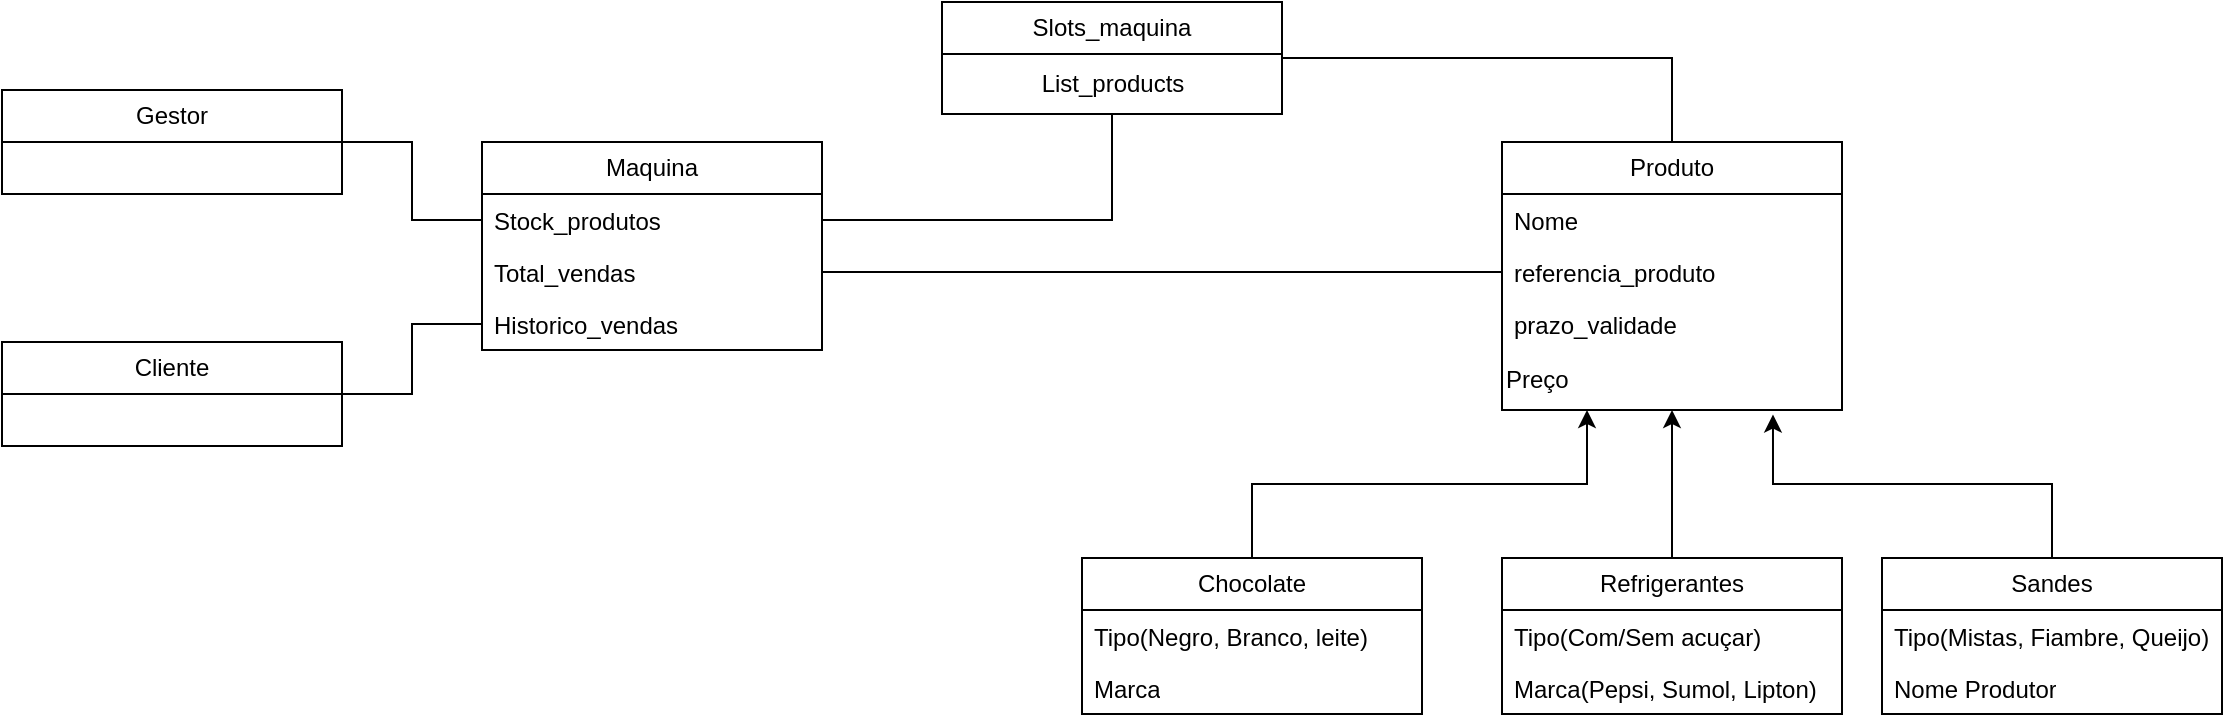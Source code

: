 <mxfile version="24.8.4">
  <diagram name="Page-1" id="iSveavdknO1jf3H-DOg8">
    <mxGraphModel dx="1434" dy="619" grid="1" gridSize="10" guides="1" tooltips="1" connect="1" arrows="1" fold="1" page="1" pageScale="1" pageWidth="850" pageHeight="1100" math="0" shadow="0">
      <root>
        <mxCell id="0" />
        <mxCell id="1" parent="0" />
        <mxCell id="m72lHEC76tjAHdLoGoB3-1" value="Chocolate" style="swimlane;fontStyle=0;childLayout=stackLayout;horizontal=1;startSize=26;fillColor=none;horizontalStack=0;resizeParent=1;resizeParentMax=0;resizeLast=0;collapsible=1;marginBottom=0;whiteSpace=wrap;html=1;" parent="1" vertex="1">
          <mxGeometry x="620" y="428" width="170" height="78" as="geometry" />
        </mxCell>
        <mxCell id="m72lHEC76tjAHdLoGoB3-2" value="Tipo(Negro, Branco, leite)" style="text;strokeColor=none;fillColor=none;align=left;verticalAlign=top;spacingLeft=4;spacingRight=4;overflow=hidden;rotatable=0;points=[[0,0.5],[1,0.5]];portConstraint=eastwest;whiteSpace=wrap;html=1;" parent="m72lHEC76tjAHdLoGoB3-1" vertex="1">
          <mxGeometry y="26" width="170" height="26" as="geometry" />
        </mxCell>
        <mxCell id="m72lHEC76tjAHdLoGoB3-3" value="Marca" style="text;strokeColor=none;fillColor=none;align=left;verticalAlign=top;spacingLeft=4;spacingRight=4;overflow=hidden;rotatable=0;points=[[0,0.5],[1,0.5]];portConstraint=eastwest;whiteSpace=wrap;html=1;" parent="m72lHEC76tjAHdLoGoB3-1" vertex="1">
          <mxGeometry y="52" width="170" height="26" as="geometry" />
        </mxCell>
        <mxCell id="m72lHEC76tjAHdLoGoB3-5" value="Refrigerantes" style="swimlane;fontStyle=0;childLayout=stackLayout;horizontal=1;startSize=26;fillColor=none;horizontalStack=0;resizeParent=1;resizeParentMax=0;resizeLast=0;collapsible=1;marginBottom=0;whiteSpace=wrap;html=1;" parent="1" vertex="1">
          <mxGeometry x="830" y="428" width="170" height="78" as="geometry" />
        </mxCell>
        <mxCell id="m72lHEC76tjAHdLoGoB3-6" value="Tipo(Com/Sem acuçar)" style="text;strokeColor=none;fillColor=none;align=left;verticalAlign=top;spacingLeft=4;spacingRight=4;overflow=hidden;rotatable=0;points=[[0,0.5],[1,0.5]];portConstraint=eastwest;whiteSpace=wrap;html=1;" parent="m72lHEC76tjAHdLoGoB3-5" vertex="1">
          <mxGeometry y="26" width="170" height="26" as="geometry" />
        </mxCell>
        <mxCell id="m72lHEC76tjAHdLoGoB3-7" value="Marca(Pepsi, Sumol, Lipton)" style="text;strokeColor=none;fillColor=none;align=left;verticalAlign=top;spacingLeft=4;spacingRight=4;overflow=hidden;rotatable=0;points=[[0,0.5],[1,0.5]];portConstraint=eastwest;whiteSpace=wrap;html=1;" parent="m72lHEC76tjAHdLoGoB3-5" vertex="1">
          <mxGeometry y="52" width="170" height="26" as="geometry" />
        </mxCell>
        <mxCell id="m72lHEC76tjAHdLoGoB3-9" value="Sandes" style="swimlane;fontStyle=0;childLayout=stackLayout;horizontal=1;startSize=26;fillColor=none;horizontalStack=0;resizeParent=1;resizeParentMax=0;resizeLast=0;collapsible=1;marginBottom=0;whiteSpace=wrap;html=1;" parent="1" vertex="1">
          <mxGeometry x="1020" y="428" width="170" height="78" as="geometry" />
        </mxCell>
        <mxCell id="m72lHEC76tjAHdLoGoB3-10" value="Tipo(Mistas, Fiambre, Queijo)" style="text;strokeColor=none;fillColor=none;align=left;verticalAlign=top;spacingLeft=4;spacingRight=4;overflow=hidden;rotatable=0;points=[[0,0.5],[1,0.5]];portConstraint=eastwest;whiteSpace=wrap;html=1;" parent="m72lHEC76tjAHdLoGoB3-9" vertex="1">
          <mxGeometry y="26" width="170" height="26" as="geometry" />
        </mxCell>
        <mxCell id="m72lHEC76tjAHdLoGoB3-11" value="Nome Produtor" style="text;strokeColor=none;fillColor=none;align=left;verticalAlign=top;spacingLeft=4;spacingRight=4;overflow=hidden;rotatable=0;points=[[0,0.5],[1,0.5]];portConstraint=eastwest;whiteSpace=wrap;html=1;" parent="m72lHEC76tjAHdLoGoB3-9" vertex="1">
          <mxGeometry y="52" width="170" height="26" as="geometry" />
        </mxCell>
        <mxCell id="m72lHEC76tjAHdLoGoB3-32" style="edgeStyle=orthogonalEdgeStyle;rounded=0;orthogonalLoop=1;jettySize=auto;html=1;entryX=0;entryY=0.5;entryDx=0;entryDy=0;exitX=1;exitY=0.5;exitDx=0;exitDy=0;endArrow=none;endFill=0;" parent="1" source="m72lHEC76tjAHdLoGoB3-13" target="m72lHEC76tjAHdLoGoB3-29" edge="1">
          <mxGeometry relative="1" as="geometry" />
        </mxCell>
        <mxCell id="m72lHEC76tjAHdLoGoB3-13" value="Cliente" style="swimlane;fontStyle=0;childLayout=stackLayout;horizontal=1;startSize=26;fillColor=none;horizontalStack=0;resizeParent=1;resizeParentMax=0;resizeLast=0;collapsible=1;marginBottom=0;whiteSpace=wrap;html=1;" parent="1" vertex="1">
          <mxGeometry x="80" y="320" width="170" height="52" as="geometry" />
        </mxCell>
        <mxCell id="m72lHEC76tjAHdLoGoB3-31" style="edgeStyle=orthogonalEdgeStyle;rounded=0;orthogonalLoop=1;jettySize=auto;html=1;entryX=0;entryY=0.5;entryDx=0;entryDy=0;exitX=1;exitY=0.5;exitDx=0;exitDy=0;endArrow=none;endFill=0;" parent="1" source="m72lHEC76tjAHdLoGoB3-17" target="m72lHEC76tjAHdLoGoB3-27" edge="1">
          <mxGeometry relative="1" as="geometry" />
        </mxCell>
        <mxCell id="m72lHEC76tjAHdLoGoB3-17" value="Gestor" style="swimlane;fontStyle=0;childLayout=stackLayout;horizontal=1;startSize=26;fillColor=none;horizontalStack=0;resizeParent=1;resizeParentMax=0;resizeLast=0;collapsible=1;marginBottom=0;whiteSpace=wrap;html=1;" parent="1" vertex="1">
          <mxGeometry x="80" y="194" width="170" height="52" as="geometry" />
        </mxCell>
        <mxCell id="m72lHEC76tjAHdLoGoB3-18" value="Produto" style="swimlane;fontStyle=0;childLayout=stackLayout;horizontal=1;startSize=26;fillColor=none;horizontalStack=0;resizeParent=1;resizeParentMax=0;resizeLast=0;collapsible=1;marginBottom=0;whiteSpace=wrap;html=1;" parent="1" vertex="1">
          <mxGeometry x="830" y="220" width="170" height="134" as="geometry" />
        </mxCell>
        <mxCell id="m72lHEC76tjAHdLoGoB3-19" value="Nome" style="text;strokeColor=none;fillColor=none;align=left;verticalAlign=top;spacingLeft=4;spacingRight=4;overflow=hidden;rotatable=0;points=[[0,0.5],[1,0.5]];portConstraint=eastwest;whiteSpace=wrap;html=1;" parent="m72lHEC76tjAHdLoGoB3-18" vertex="1">
          <mxGeometry y="26" width="170" height="26" as="geometry" />
        </mxCell>
        <mxCell id="m72lHEC76tjAHdLoGoB3-20" value="referencia_produto" style="text;strokeColor=none;fillColor=none;align=left;verticalAlign=top;spacingLeft=4;spacingRight=4;overflow=hidden;rotatable=0;points=[[0,0.5],[1,0.5]];portConstraint=eastwest;whiteSpace=wrap;html=1;" parent="m72lHEC76tjAHdLoGoB3-18" vertex="1">
          <mxGeometry y="52" width="170" height="26" as="geometry" />
        </mxCell>
        <mxCell id="m72lHEC76tjAHdLoGoB3-21" value="prazo_validade" style="text;strokeColor=none;fillColor=none;align=left;verticalAlign=top;spacingLeft=4;spacingRight=4;overflow=hidden;rotatable=0;points=[[0,0.5],[1,0.5]];portConstraint=eastwest;whiteSpace=wrap;html=1;" parent="m72lHEC76tjAHdLoGoB3-18" vertex="1">
          <mxGeometry y="78" width="170" height="26" as="geometry" />
        </mxCell>
        <mxCell id="m72lHEC76tjAHdLoGoB3-34" value="Preço" style="text;html=1;align=left;verticalAlign=middle;resizable=0;points=[];autosize=1;strokeColor=none;fillColor=none;" parent="m72lHEC76tjAHdLoGoB3-18" vertex="1">
          <mxGeometry y="104" width="170" height="30" as="geometry" />
        </mxCell>
        <mxCell id="m72lHEC76tjAHdLoGoB3-23" style="edgeStyle=orthogonalEdgeStyle;rounded=0;orthogonalLoop=1;jettySize=auto;html=1;entryX=0.5;entryY=1;entryDx=0;entryDy=0;" parent="1" source="m72lHEC76tjAHdLoGoB3-5" target="m72lHEC76tjAHdLoGoB3-18" edge="1">
          <mxGeometry relative="1" as="geometry" />
        </mxCell>
        <mxCell id="m72lHEC76tjAHdLoGoB3-24" style="edgeStyle=orthogonalEdgeStyle;rounded=0;orthogonalLoop=1;jettySize=auto;html=1;exitX=0.5;exitY=0;exitDx=0;exitDy=0;entryX=0.25;entryY=1;entryDx=0;entryDy=0;" parent="1" source="m72lHEC76tjAHdLoGoB3-1" target="m72lHEC76tjAHdLoGoB3-18" edge="1">
          <mxGeometry relative="1" as="geometry">
            <mxPoint x="875" y="360" as="targetPoint" />
          </mxGeometry>
        </mxCell>
        <mxCell id="m72lHEC76tjAHdLoGoB3-25" style="edgeStyle=orthogonalEdgeStyle;rounded=0;orthogonalLoop=1;jettySize=auto;html=1;entryX=0.797;entryY=1.076;entryDx=0;entryDy=0;entryPerimeter=0;exitX=0.5;exitY=0;exitDx=0;exitDy=0;" parent="1" source="m72lHEC76tjAHdLoGoB3-9" target="m72lHEC76tjAHdLoGoB3-34" edge="1">
          <mxGeometry relative="1" as="geometry" />
        </mxCell>
        <mxCell id="m72lHEC76tjAHdLoGoB3-26" value="Maquina" style="swimlane;fontStyle=0;childLayout=stackLayout;horizontal=1;startSize=26;fillColor=none;horizontalStack=0;resizeParent=1;resizeParentMax=0;resizeLast=0;collapsible=1;marginBottom=0;whiteSpace=wrap;html=1;" parent="1" vertex="1">
          <mxGeometry x="320" y="220" width="170" height="104" as="geometry" />
        </mxCell>
        <mxCell id="m72lHEC76tjAHdLoGoB3-27" value="Stock_produtos" style="text;strokeColor=none;fillColor=none;align=left;verticalAlign=top;spacingLeft=4;spacingRight=4;overflow=hidden;rotatable=0;points=[[0,0.5],[1,0.5]];portConstraint=eastwest;whiteSpace=wrap;html=1;" parent="m72lHEC76tjAHdLoGoB3-26" vertex="1">
          <mxGeometry y="26" width="170" height="26" as="geometry" />
        </mxCell>
        <mxCell id="m72lHEC76tjAHdLoGoB3-28" value="Total_vendas" style="text;strokeColor=none;fillColor=none;align=left;verticalAlign=top;spacingLeft=4;spacingRight=4;overflow=hidden;rotatable=0;points=[[0,0.5],[1,0.5]];portConstraint=eastwest;whiteSpace=wrap;html=1;" parent="m72lHEC76tjAHdLoGoB3-26" vertex="1">
          <mxGeometry y="52" width="170" height="26" as="geometry" />
        </mxCell>
        <mxCell id="m72lHEC76tjAHdLoGoB3-29" value="Historico_vendas" style="text;strokeColor=none;fillColor=none;align=left;verticalAlign=top;spacingLeft=4;spacingRight=4;overflow=hidden;rotatable=0;points=[[0,0.5],[1,0.5]];portConstraint=eastwest;whiteSpace=wrap;html=1;" parent="m72lHEC76tjAHdLoGoB3-26" vertex="1">
          <mxGeometry y="78" width="170" height="26" as="geometry" />
        </mxCell>
        <mxCell id="m72lHEC76tjAHdLoGoB3-30" style="edgeStyle=orthogonalEdgeStyle;rounded=0;orthogonalLoop=1;jettySize=auto;html=1;entryX=1;entryY=0.5;entryDx=0;entryDy=0;endArrow=none;endFill=0;" parent="1" source="m72lHEC76tjAHdLoGoB3-20" target="m72lHEC76tjAHdLoGoB3-28" edge="1">
          <mxGeometry relative="1" as="geometry" />
        </mxCell>
        <mxCell id="_8cOeqXR-EJxQZrEGMLM-1" style="edgeStyle=orthogonalEdgeStyle;rounded=0;orthogonalLoop=1;jettySize=auto;html=1;endArrow=none;endFill=0;" edge="1" parent="1" source="zk9OFFZHuPI9dINCs3Bc-1" target="m72lHEC76tjAHdLoGoB3-18">
          <mxGeometry relative="1" as="geometry" />
        </mxCell>
        <mxCell id="zk9OFFZHuPI9dINCs3Bc-1" value="Slots_maquina" style="swimlane;fontStyle=0;childLayout=stackLayout;horizontal=1;startSize=26;fillColor=none;horizontalStack=0;resizeParent=1;resizeParentMax=0;resizeLast=0;collapsible=1;marginBottom=0;whiteSpace=wrap;html=1;" parent="1" vertex="1">
          <mxGeometry x="550" y="150" width="170" height="56" as="geometry" />
        </mxCell>
        <mxCell id="zk9OFFZHuPI9dINCs3Bc-5" value="List_products" style="text;html=1;align=center;verticalAlign=middle;resizable=0;points=[];autosize=1;strokeColor=none;fillColor=none;" parent="zk9OFFZHuPI9dINCs3Bc-1" vertex="1">
          <mxGeometry y="26" width="170" height="30" as="geometry" />
        </mxCell>
        <mxCell id="zk9OFFZHuPI9dINCs3Bc-4" style="edgeStyle=orthogonalEdgeStyle;rounded=0;orthogonalLoop=1;jettySize=auto;html=1;entryX=1;entryY=0.5;entryDx=0;entryDy=0;endArrow=none;endFill=0;" parent="1" source="zk9OFFZHuPI9dINCs3Bc-1" target="m72lHEC76tjAHdLoGoB3-27" edge="1">
          <mxGeometry relative="1" as="geometry" />
        </mxCell>
      </root>
    </mxGraphModel>
  </diagram>
</mxfile>
